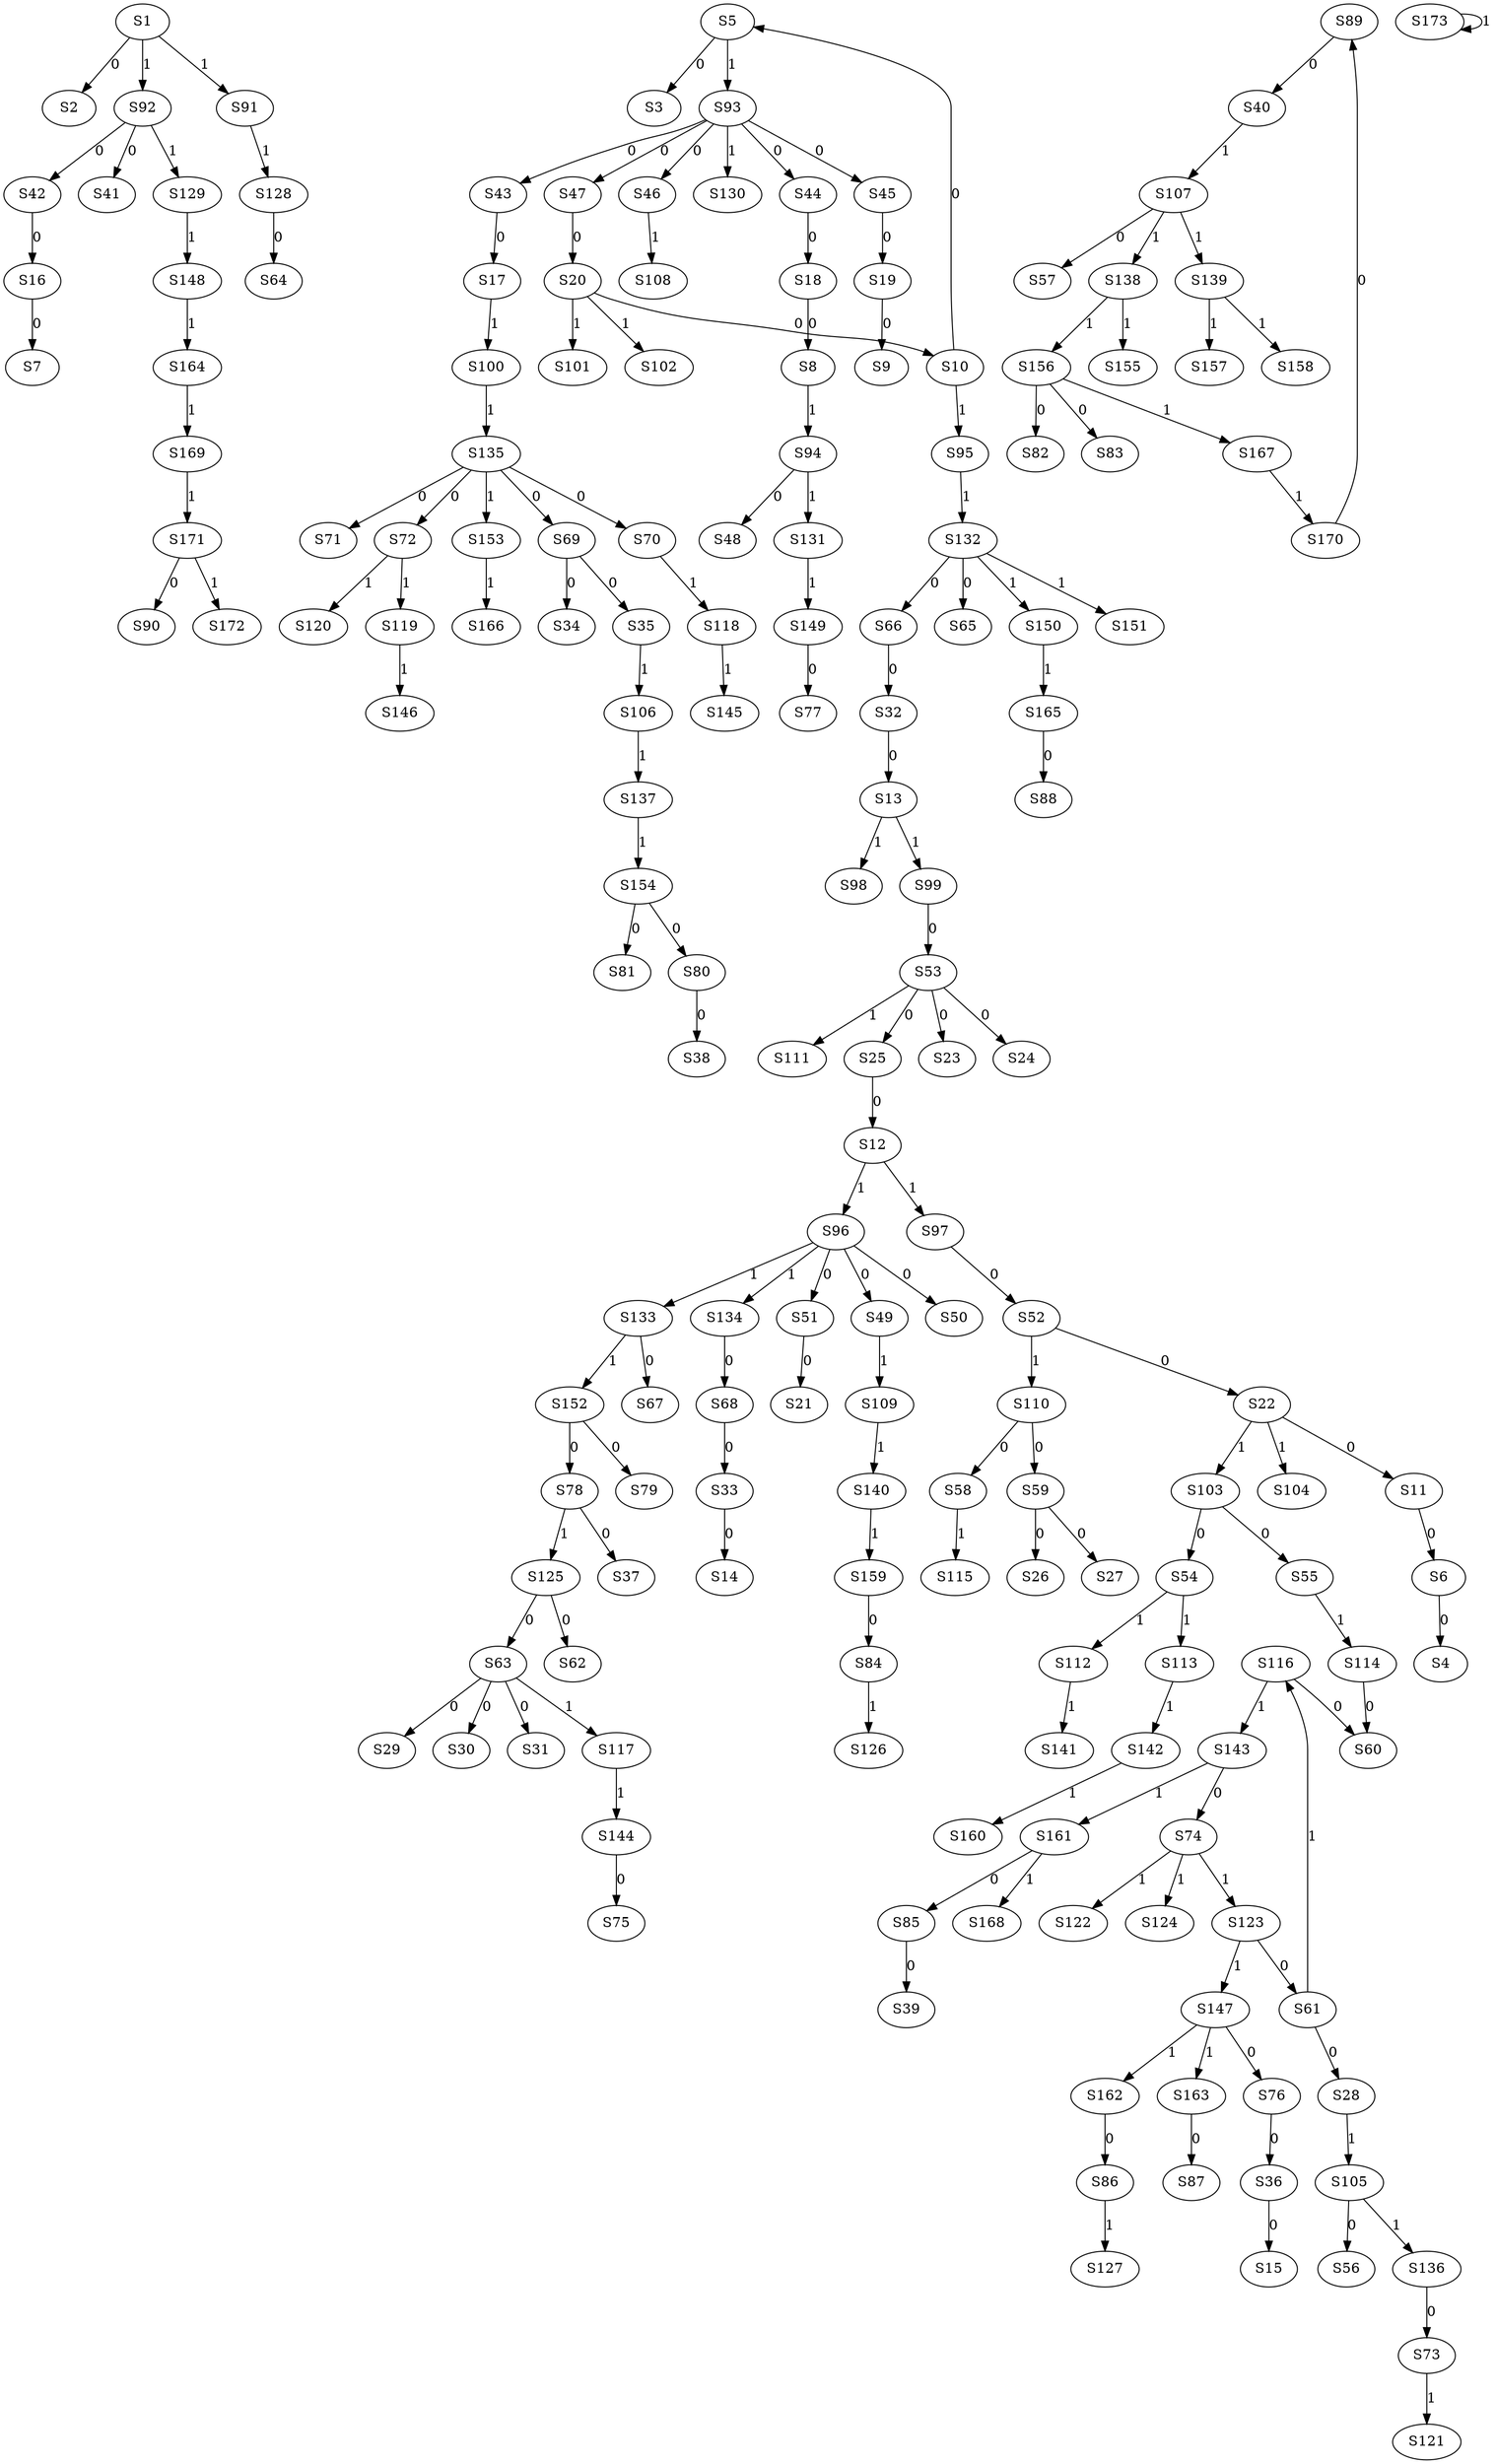 strict digraph {
	S1 -> S2 [ label = 0 ];
	S5 -> S3 [ label = 0 ];
	S6 -> S4 [ label = 0 ];
	S10 -> S5 [ label = 0 ];
	S11 -> S6 [ label = 0 ];
	S16 -> S7 [ label = 0 ];
	S18 -> S8 [ label = 0 ];
	S19 -> S9 [ label = 0 ];
	S20 -> S10 [ label = 0 ];
	S22 -> S11 [ label = 0 ];
	S25 -> S12 [ label = 0 ];
	S32 -> S13 [ label = 0 ];
	S33 -> S14 [ label = 0 ];
	S36 -> S15 [ label = 0 ];
	S42 -> S16 [ label = 0 ];
	S43 -> S17 [ label = 0 ];
	S44 -> S18 [ label = 0 ];
	S45 -> S19 [ label = 0 ];
	S47 -> S20 [ label = 0 ];
	S51 -> S21 [ label = 0 ];
	S52 -> S22 [ label = 0 ];
	S53 -> S23 [ label = 0 ];
	S53 -> S24 [ label = 0 ];
	S53 -> S25 [ label = 0 ];
	S59 -> S26 [ label = 0 ];
	S59 -> S27 [ label = 0 ];
	S61 -> S28 [ label = 0 ];
	S63 -> S29 [ label = 0 ];
	S63 -> S30 [ label = 0 ];
	S63 -> S31 [ label = 0 ];
	S66 -> S32 [ label = 0 ];
	S68 -> S33 [ label = 0 ];
	S69 -> S34 [ label = 0 ];
	S69 -> S35 [ label = 0 ];
	S76 -> S36 [ label = 0 ];
	S78 -> S37 [ label = 0 ];
	S80 -> S38 [ label = 0 ];
	S85 -> S39 [ label = 0 ];
	S89 -> S40 [ label = 0 ];
	S92 -> S41 [ label = 0 ];
	S92 -> S42 [ label = 0 ];
	S93 -> S43 [ label = 0 ];
	S93 -> S44 [ label = 0 ];
	S93 -> S45 [ label = 0 ];
	S93 -> S46 [ label = 0 ];
	S93 -> S47 [ label = 0 ];
	S94 -> S48 [ label = 0 ];
	S96 -> S49 [ label = 0 ];
	S96 -> S50 [ label = 0 ];
	S96 -> S51 [ label = 0 ];
	S97 -> S52 [ label = 0 ];
	S99 -> S53 [ label = 0 ];
	S103 -> S54 [ label = 0 ];
	S103 -> S55 [ label = 0 ];
	S105 -> S56 [ label = 0 ];
	S107 -> S57 [ label = 0 ];
	S110 -> S58 [ label = 0 ];
	S110 -> S59 [ label = 0 ];
	S114 -> S60 [ label = 0 ];
	S123 -> S61 [ label = 0 ];
	S125 -> S62 [ label = 0 ];
	S125 -> S63 [ label = 0 ];
	S128 -> S64 [ label = 0 ];
	S132 -> S65 [ label = 0 ];
	S132 -> S66 [ label = 0 ];
	S133 -> S67 [ label = 0 ];
	S134 -> S68 [ label = 0 ];
	S135 -> S69 [ label = 0 ];
	S135 -> S70 [ label = 0 ];
	S135 -> S71 [ label = 0 ];
	S135 -> S72 [ label = 0 ];
	S136 -> S73 [ label = 0 ];
	S143 -> S74 [ label = 0 ];
	S144 -> S75 [ label = 0 ];
	S147 -> S76 [ label = 0 ];
	S149 -> S77 [ label = 0 ];
	S152 -> S78 [ label = 0 ];
	S152 -> S79 [ label = 0 ];
	S154 -> S80 [ label = 0 ];
	S154 -> S81 [ label = 0 ];
	S156 -> S82 [ label = 0 ];
	S156 -> S83 [ label = 0 ];
	S159 -> S84 [ label = 0 ];
	S161 -> S85 [ label = 0 ];
	S162 -> S86 [ label = 0 ];
	S163 -> S87 [ label = 0 ];
	S165 -> S88 [ label = 0 ];
	S170 -> S89 [ label = 0 ];
	S171 -> S90 [ label = 0 ];
	S1 -> S91 [ label = 1 ];
	S1 -> S92 [ label = 1 ];
	S5 -> S93 [ label = 1 ];
	S8 -> S94 [ label = 1 ];
	S10 -> S95 [ label = 1 ];
	S12 -> S96 [ label = 1 ];
	S12 -> S97 [ label = 1 ];
	S13 -> S98 [ label = 1 ];
	S13 -> S99 [ label = 1 ];
	S17 -> S100 [ label = 1 ];
	S20 -> S101 [ label = 1 ];
	S20 -> S102 [ label = 1 ];
	S22 -> S103 [ label = 1 ];
	S22 -> S104 [ label = 1 ];
	S28 -> S105 [ label = 1 ];
	S35 -> S106 [ label = 1 ];
	S40 -> S107 [ label = 1 ];
	S46 -> S108 [ label = 1 ];
	S49 -> S109 [ label = 1 ];
	S52 -> S110 [ label = 1 ];
	S53 -> S111 [ label = 1 ];
	S54 -> S112 [ label = 1 ];
	S54 -> S113 [ label = 1 ];
	S55 -> S114 [ label = 1 ];
	S58 -> S115 [ label = 1 ];
	S61 -> S116 [ label = 1 ];
	S63 -> S117 [ label = 1 ];
	S70 -> S118 [ label = 1 ];
	S72 -> S119 [ label = 1 ];
	S72 -> S120 [ label = 1 ];
	S73 -> S121 [ label = 1 ];
	S74 -> S122 [ label = 1 ];
	S74 -> S123 [ label = 1 ];
	S74 -> S124 [ label = 1 ];
	S78 -> S125 [ label = 1 ];
	S84 -> S126 [ label = 1 ];
	S86 -> S127 [ label = 1 ];
	S91 -> S128 [ label = 1 ];
	S92 -> S129 [ label = 1 ];
	S93 -> S130 [ label = 1 ];
	S94 -> S131 [ label = 1 ];
	S95 -> S132 [ label = 1 ];
	S96 -> S133 [ label = 1 ];
	S96 -> S134 [ label = 1 ];
	S100 -> S135 [ label = 1 ];
	S105 -> S136 [ label = 1 ];
	S106 -> S137 [ label = 1 ];
	S107 -> S138 [ label = 1 ];
	S107 -> S139 [ label = 1 ];
	S109 -> S140 [ label = 1 ];
	S112 -> S141 [ label = 1 ];
	S113 -> S142 [ label = 1 ];
	S116 -> S143 [ label = 1 ];
	S117 -> S144 [ label = 1 ];
	S118 -> S145 [ label = 1 ];
	S119 -> S146 [ label = 1 ];
	S123 -> S147 [ label = 1 ];
	S129 -> S148 [ label = 1 ];
	S131 -> S149 [ label = 1 ];
	S132 -> S150 [ label = 1 ];
	S132 -> S151 [ label = 1 ];
	S133 -> S152 [ label = 1 ];
	S135 -> S153 [ label = 1 ];
	S137 -> S154 [ label = 1 ];
	S138 -> S155 [ label = 1 ];
	S138 -> S156 [ label = 1 ];
	S139 -> S157 [ label = 1 ];
	S139 -> S158 [ label = 1 ];
	S140 -> S159 [ label = 1 ];
	S142 -> S160 [ label = 1 ];
	S143 -> S161 [ label = 1 ];
	S147 -> S162 [ label = 1 ];
	S147 -> S163 [ label = 1 ];
	S148 -> S164 [ label = 1 ];
	S150 -> S165 [ label = 1 ];
	S153 -> S166 [ label = 1 ];
	S156 -> S167 [ label = 1 ];
	S161 -> S168 [ label = 1 ];
	S164 -> S169 [ label = 1 ];
	S167 -> S170 [ label = 1 ];
	S169 -> S171 [ label = 1 ];
	S171 -> S172 [ label = 1 ];
	S173 -> S173 [ label = 1 ];
	S116 -> S60 [ label = 0 ];
}